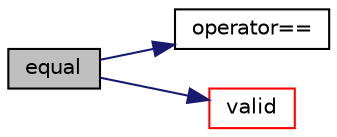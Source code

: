 digraph "equal"
{
  bgcolor="transparent";
  edge [fontname="Helvetica",fontsize="10",labelfontname="Helvetica",labelfontsize="10"];
  node [fontname="Helvetica",fontsize="10",shape=record];
  rankdir="LR";
  Node1 [label="equal",height=0.2,width=0.4,color="black", fillcolor="grey75", style="filled", fontcolor="black"];
  Node1 -> Node2 [color="midnightblue",fontsize="10",style="solid",fontname="Helvetica"];
  Node2 [label="operator==",height=0.2,width=0.4,color="black",URL="$a02158.html#af503880f6928fdc2679bd93846296a47"];
  Node1 -> Node3 [color="midnightblue",fontsize="10",style="solid",fontname="Helvetica"];
  Node3 [label="valid",height=0.2,width=0.4,color="red",URL="$a02158.html#afb067add3a7b797b903304b6ae641172",tooltip="Check whether origin has been changed at all or. "];
}

